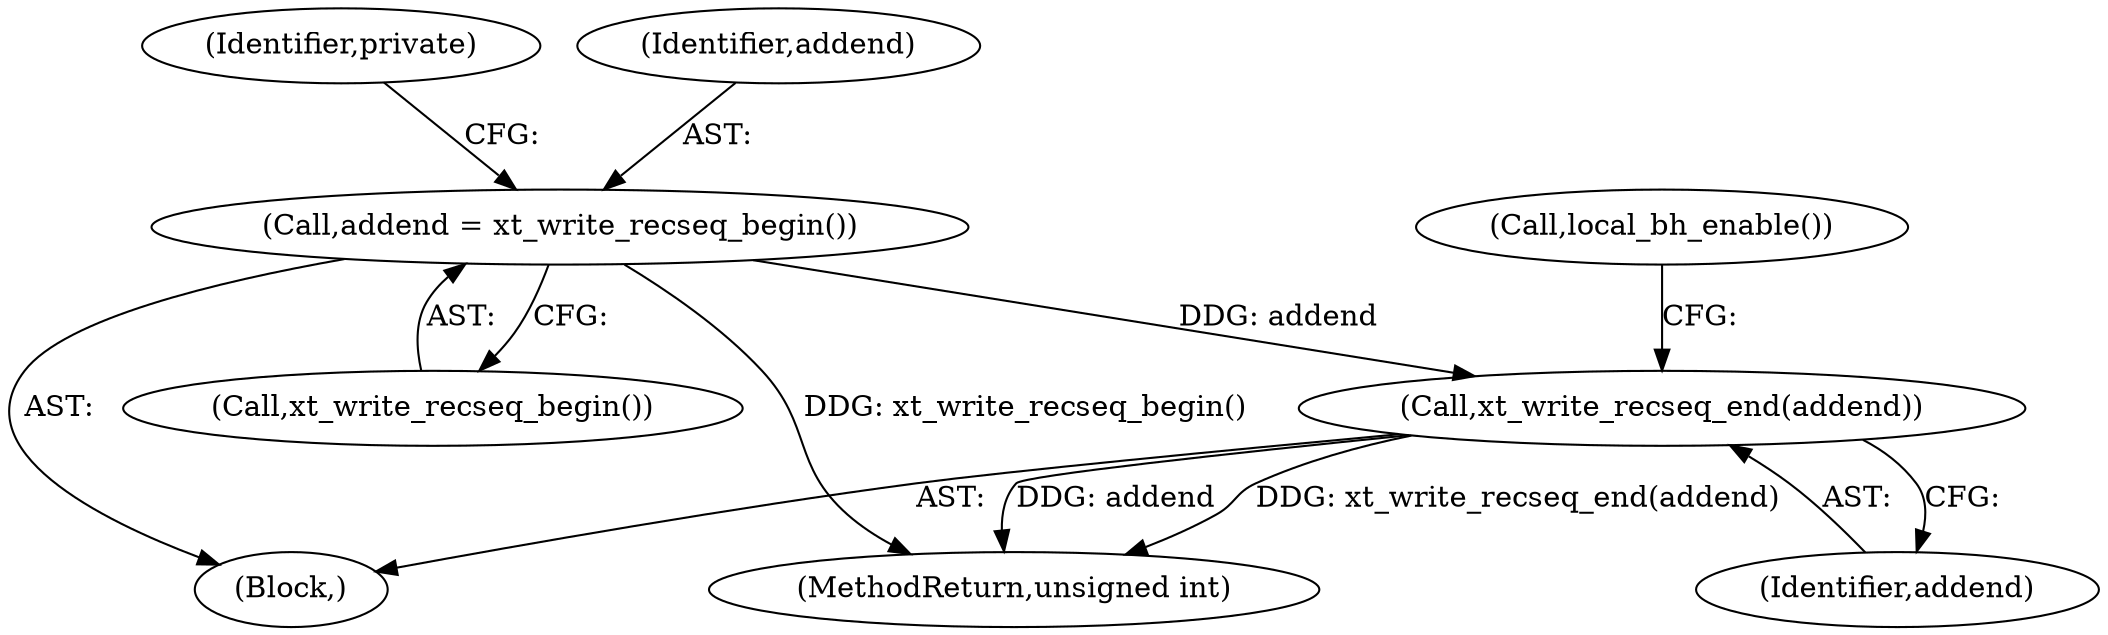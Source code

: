 digraph "0_linux_57ebd808a97d7c5b1e1afb937c2db22beba3c1f8@API" {
"1000406" [label="(Call,xt_write_recseq_end(addend))"];
"1000173" [label="(Call,addend = xt_write_recseq_begin())"];
"1000173" [label="(Call,addend = xt_write_recseq_begin())"];
"1000406" [label="(Call,xt_write_recseq_end(addend))"];
"1000408" [label="(Call,local_bh_enable())"];
"1000177" [label="(Identifier,private)"];
"1000174" [label="(Identifier,addend)"];
"1000110" [label="(Block,)"];
"1000175" [label="(Call,xt_write_recseq_begin())"];
"1000418" [label="(MethodReturn,unsigned int)"];
"1000407" [label="(Identifier,addend)"];
"1000406" -> "1000110"  [label="AST: "];
"1000406" -> "1000407"  [label="CFG: "];
"1000407" -> "1000406"  [label="AST: "];
"1000408" -> "1000406"  [label="CFG: "];
"1000406" -> "1000418"  [label="DDG: addend"];
"1000406" -> "1000418"  [label="DDG: xt_write_recseq_end(addend)"];
"1000173" -> "1000406"  [label="DDG: addend"];
"1000173" -> "1000110"  [label="AST: "];
"1000173" -> "1000175"  [label="CFG: "];
"1000174" -> "1000173"  [label="AST: "];
"1000175" -> "1000173"  [label="AST: "];
"1000177" -> "1000173"  [label="CFG: "];
"1000173" -> "1000418"  [label="DDG: xt_write_recseq_begin()"];
}
